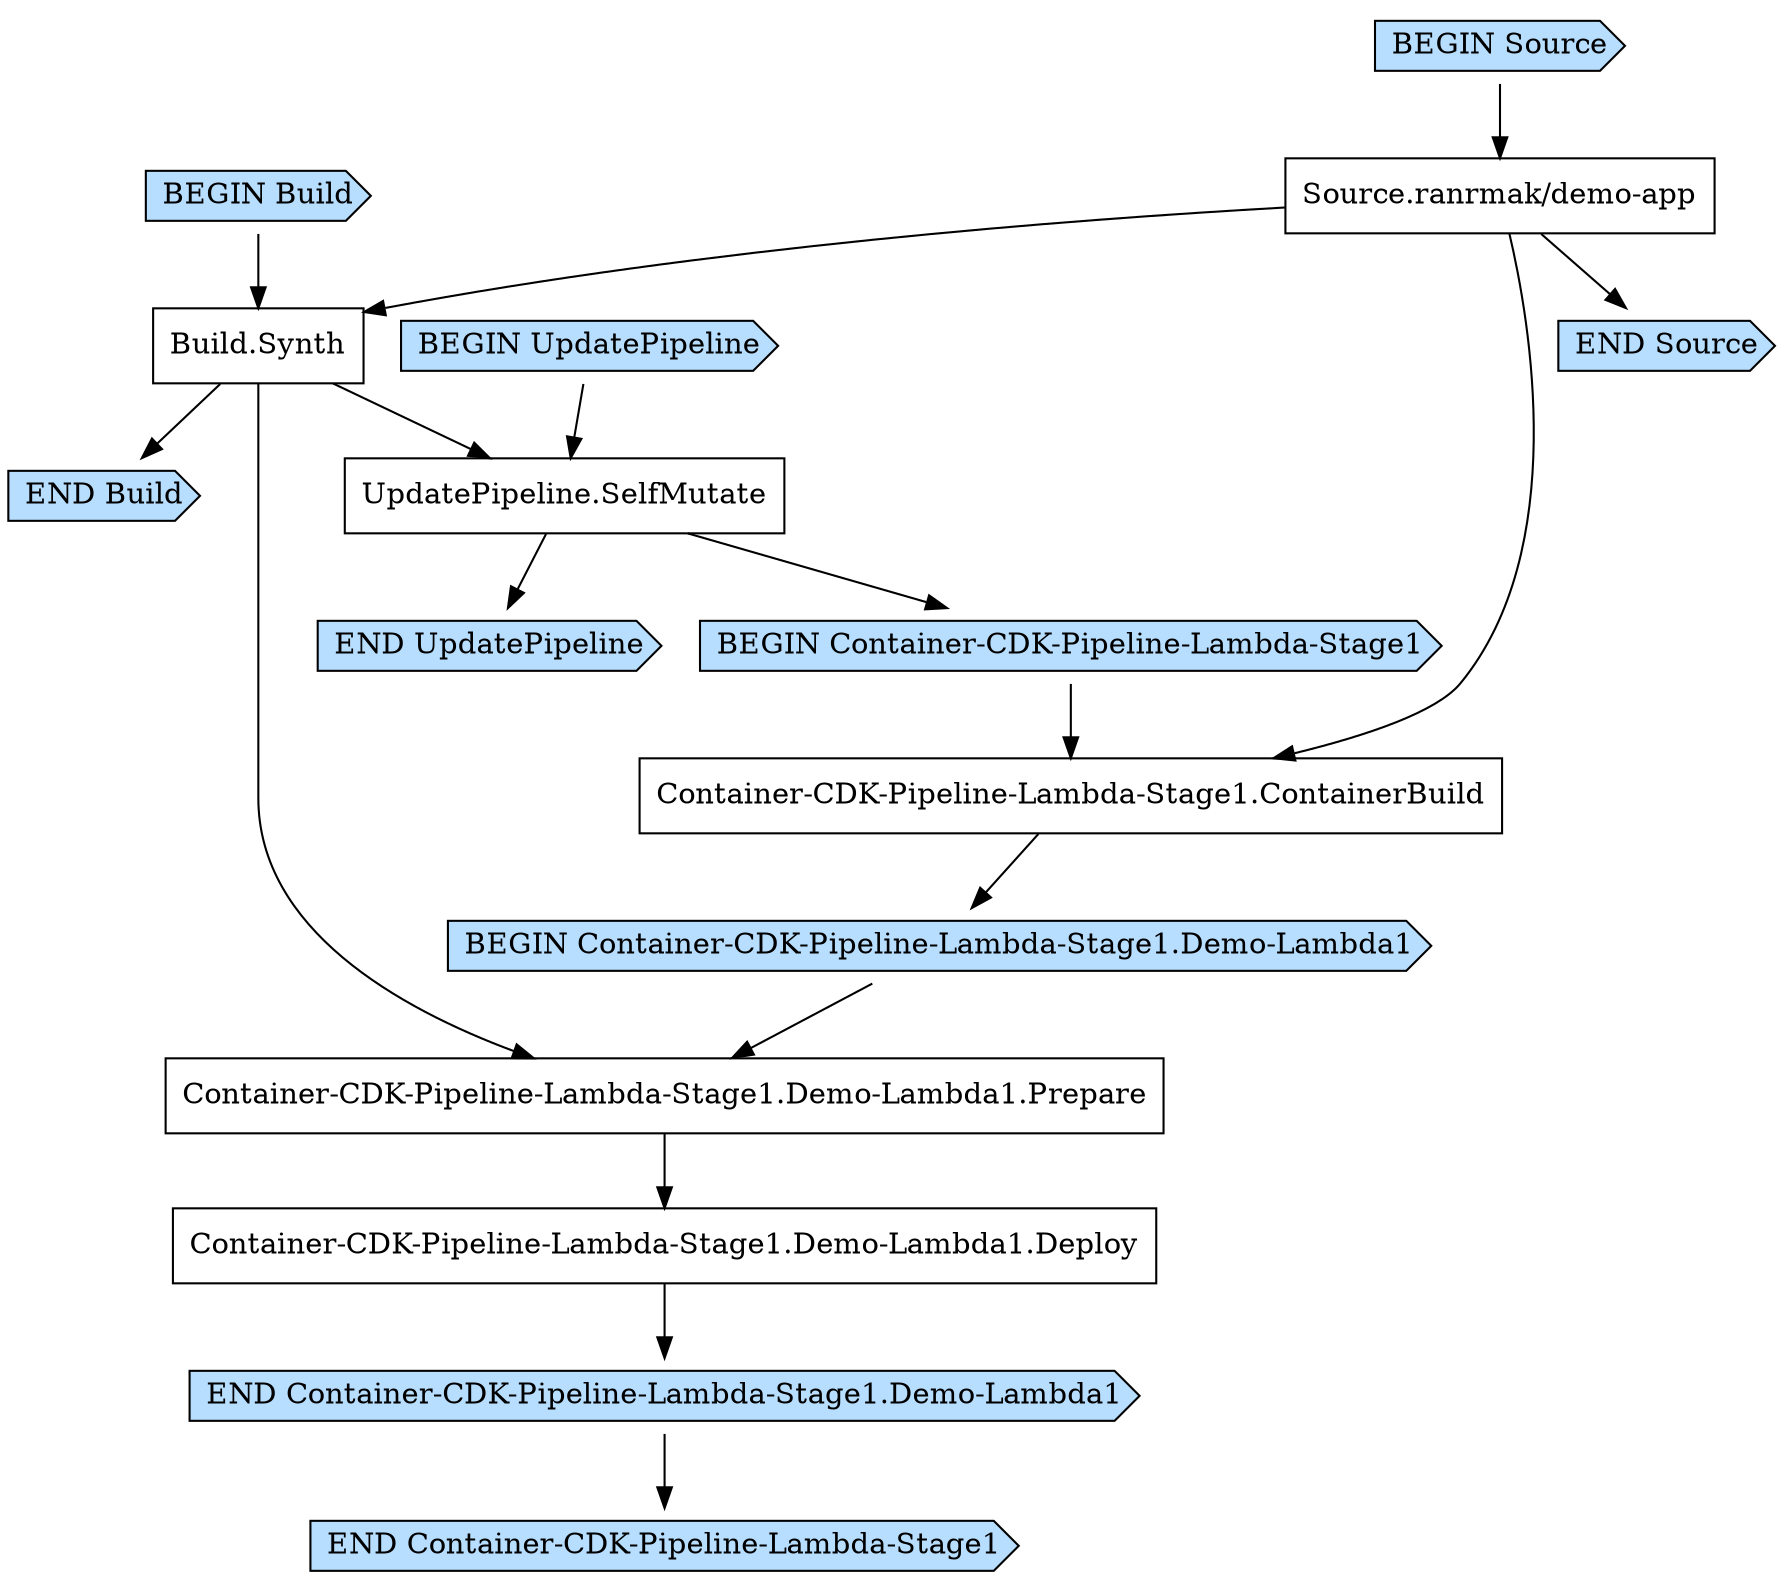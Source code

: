 digraph G {
  # Arrows represent an "unlocks" relationship (opposite of dependency). So chosen
  # because the layout looks more natural that way.
  # To represent subgraph dependencies, subgraphs are represented by BEGIN/END nodes.
  # To render: `dot -Tsvg cdkpipelinesdemoContainerPipeline73C2EF9A.dot > graph.svg`, open in a browser.
  node [shape="box"];
"BEGIN Build" [shape="cds", style="filled", fillcolor="#b7deff"];
"END Build" [shape="cds", style="filled", fillcolor="#b7deff"];
"Build.Synth";
"Source.ranrmak/demo-app" -> "Build.Synth";
"BEGIN Build" -> "Build.Synth";
"Build.Synth" -> "END Build";
"BEGIN UpdatePipeline" [shape="cds", style="filled", fillcolor="#b7deff"];
"END UpdatePipeline" [shape="cds", style="filled", fillcolor="#b7deff"];
"UpdatePipeline.SelfMutate";
"Build.Synth" -> "UpdatePipeline.SelfMutate";
"BEGIN UpdatePipeline" -> "UpdatePipeline.SelfMutate";
"UpdatePipeline.SelfMutate" -> "END UpdatePipeline";
"BEGIN Container-CDK-Pipeline-Lambda-Stage1" [shape="cds", style="filled", fillcolor="#b7deff"];
"END Container-CDK-Pipeline-Lambda-Stage1" [shape="cds", style="filled", fillcolor="#b7deff"];
"UpdatePipeline.SelfMutate" -> "BEGIN Container-CDK-Pipeline-Lambda-Stage1";
"BEGIN Container-CDK-Pipeline-Lambda-Stage1.Demo-Lambda1" [shape="cds", style="filled", fillcolor="#b7deff"];
"END Container-CDK-Pipeline-Lambda-Stage1.Demo-Lambda1" [shape="cds", style="filled", fillcolor="#b7deff"];
"Container-CDK-Pipeline-Lambda-Stage1.ContainerBuild" -> "BEGIN Container-CDK-Pipeline-Lambda-Stage1.Demo-Lambda1";
"Container-CDK-Pipeline-Lambda-Stage1.Demo-Lambda1.Deploy";
"Container-CDK-Pipeline-Lambda-Stage1.Demo-Lambda1.Prepare" -> "Container-CDK-Pipeline-Lambda-Stage1.Demo-Lambda1.Deploy";
"Container-CDK-Pipeline-Lambda-Stage1.Demo-Lambda1.Prepare";
"Build.Synth" -> "Container-CDK-Pipeline-Lambda-Stage1.Demo-Lambda1.Prepare";
"BEGIN Container-CDK-Pipeline-Lambda-Stage1.Demo-Lambda1" -> "Container-CDK-Pipeline-Lambda-Stage1.Demo-Lambda1.Prepare";
"Container-CDK-Pipeline-Lambda-Stage1.Demo-Lambda1.Deploy" -> "END Container-CDK-Pipeline-Lambda-Stage1.Demo-Lambda1";
"Container-CDK-Pipeline-Lambda-Stage1.ContainerBuild";
"Source.ranrmak/demo-app" -> "Container-CDK-Pipeline-Lambda-Stage1.ContainerBuild";
"BEGIN Container-CDK-Pipeline-Lambda-Stage1" -> "Container-CDK-Pipeline-Lambda-Stage1.ContainerBuild";
"END Container-CDK-Pipeline-Lambda-Stage1.Demo-Lambda1" -> "END Container-CDK-Pipeline-Lambda-Stage1";
"BEGIN Source" [shape="cds", style="filled", fillcolor="#b7deff"];
"END Source" [shape="cds", style="filled", fillcolor="#b7deff"];
"Source.ranrmak/demo-app";
"BEGIN Source" -> "Source.ranrmak/demo-app";
"Source.ranrmak/demo-app" -> "END Source";
}